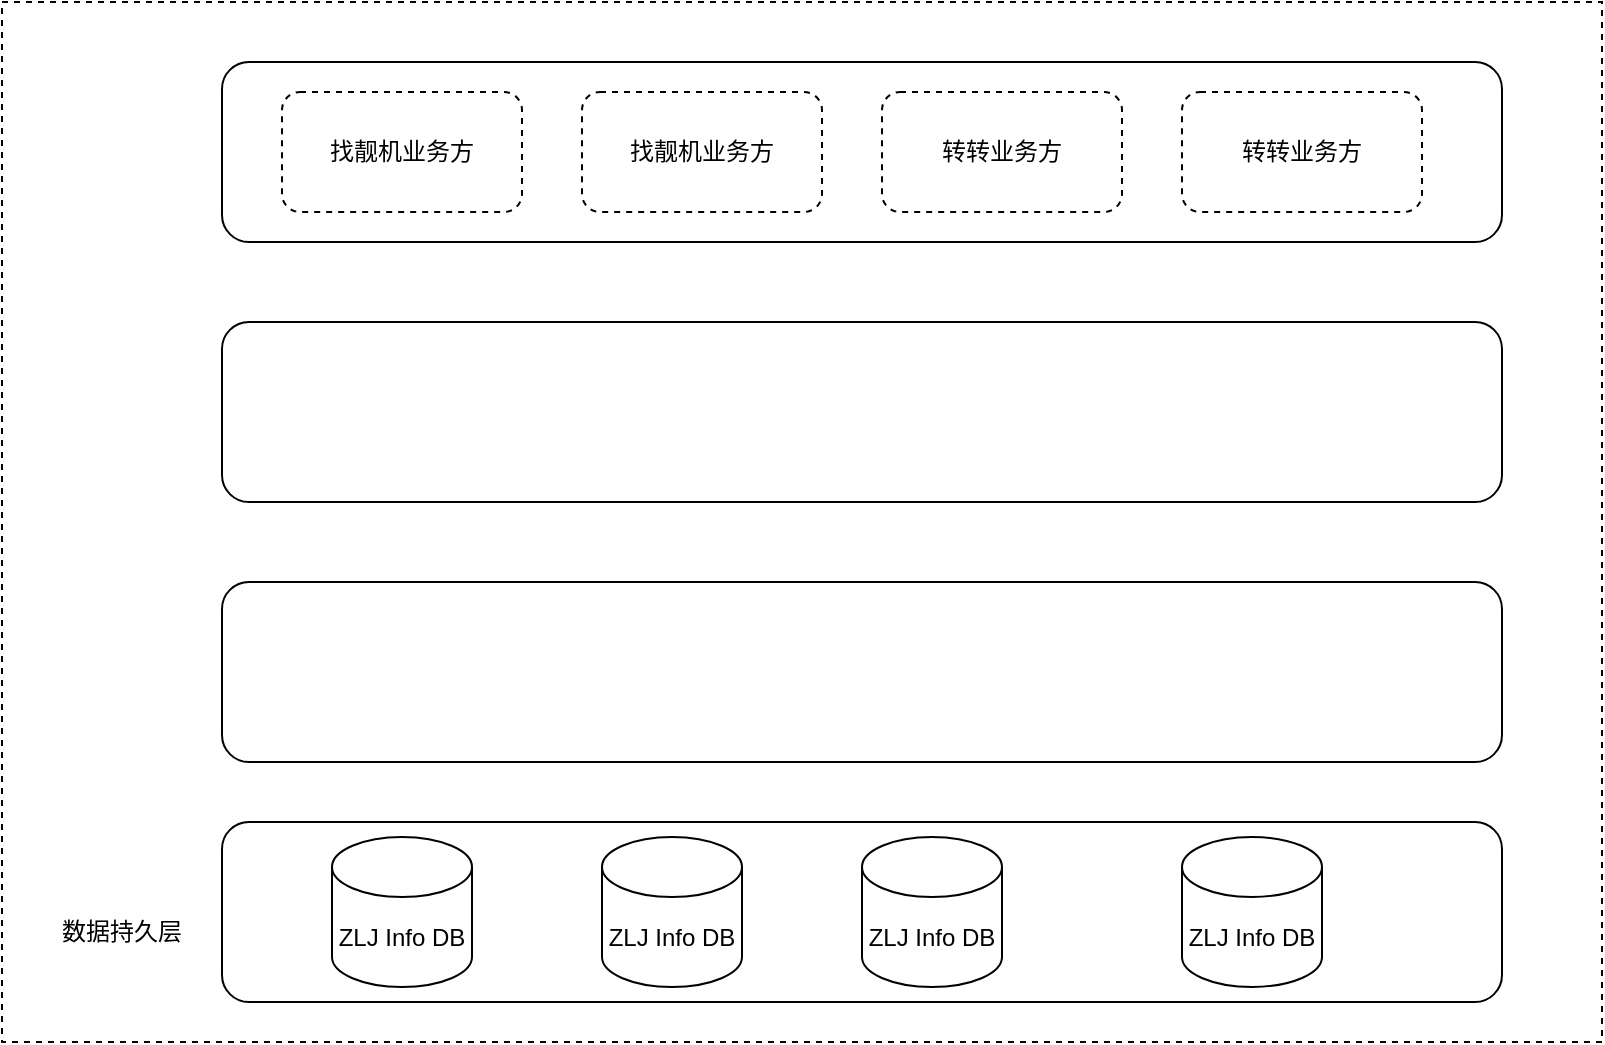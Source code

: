 <mxfile version="13.7.9" type="device"><diagram id="wnKsMkZzjP9jHiXL9Lox" name="第 1 页"><mxGraphModel dx="1106" dy="843" grid="1" gridSize="10" guides="1" tooltips="1" connect="1" arrows="1" fold="1" page="1" pageScale="1" pageWidth="827" pageHeight="1169" math="0" shadow="0"><root><mxCell id="0"/><mxCell id="1" parent="0"/><mxCell id="Uknx8olAqUowxOYwWet2-1" value="" style="rounded=0;whiteSpace=wrap;html=1;dashed=1;" vertex="1" parent="1"><mxGeometry x="10" y="120" width="800" height="520" as="geometry"/></mxCell><mxCell id="Uknx8olAqUowxOYwWet2-2" value="" style="rounded=1;whiteSpace=wrap;html=1;" vertex="1" parent="1"><mxGeometry x="120" y="150" width="640" height="90" as="geometry"/></mxCell><mxCell id="Uknx8olAqUowxOYwWet2-3" value="" style="rounded=1;whiteSpace=wrap;html=1;" vertex="1" parent="1"><mxGeometry x="120" y="280" width="640" height="90" as="geometry"/></mxCell><mxCell id="Uknx8olAqUowxOYwWet2-5" value="" style="rounded=1;whiteSpace=wrap;html=1;" vertex="1" parent="1"><mxGeometry x="120" y="410" width="640" height="90" as="geometry"/></mxCell><mxCell id="Uknx8olAqUowxOYwWet2-6" value="" style="rounded=1;whiteSpace=wrap;html=1;" vertex="1" parent="1"><mxGeometry x="120" y="530" width="640" height="90" as="geometry"/></mxCell><mxCell id="Uknx8olAqUowxOYwWet2-7" value="找靓机业务方" style="rounded=1;whiteSpace=wrap;html=1;dashed=1;" vertex="1" parent="1"><mxGeometry x="150" y="165" width="120" height="60" as="geometry"/></mxCell><mxCell id="Uknx8olAqUowxOYwWet2-8" value="数据持久层" style="text;html=1;strokeColor=none;fillColor=none;align=center;verticalAlign=middle;whiteSpace=wrap;rounded=0;dashed=1;" vertex="1" parent="1"><mxGeometry x="30" y="572" width="80" height="25" as="geometry"/></mxCell><mxCell id="Uknx8olAqUowxOYwWet2-9" value="找靓机业务方" style="rounded=1;whiteSpace=wrap;html=1;dashed=1;" vertex="1" parent="1"><mxGeometry x="300" y="165" width="120" height="60" as="geometry"/></mxCell><mxCell id="Uknx8olAqUowxOYwWet2-10" value="转转业务方" style="rounded=1;whiteSpace=wrap;html=1;dashed=1;" vertex="1" parent="1"><mxGeometry x="450" y="165" width="120" height="60" as="geometry"/></mxCell><mxCell id="Uknx8olAqUowxOYwWet2-11" value="转转业务方" style="rounded=1;whiteSpace=wrap;html=1;dashed=1;" vertex="1" parent="1"><mxGeometry x="600" y="165" width="120" height="60" as="geometry"/></mxCell><mxCell id="Uknx8olAqUowxOYwWet2-12" value="ZLJ Info DB" style="shape=cylinder3;whiteSpace=wrap;html=1;boundedLbl=1;backgroundOutline=1;size=15;" vertex="1" parent="1"><mxGeometry x="175" y="537.5" width="70" height="75" as="geometry"/></mxCell><mxCell id="Uknx8olAqUowxOYwWet2-16" value="ZLJ Info DB" style="shape=cylinder3;whiteSpace=wrap;html=1;boundedLbl=1;backgroundOutline=1;size=15;" vertex="1" parent="1"><mxGeometry x="310" y="537.5" width="70" height="75" as="geometry"/></mxCell><mxCell id="Uknx8olAqUowxOYwWet2-17" value="ZLJ Info DB" style="shape=cylinder3;whiteSpace=wrap;html=1;boundedLbl=1;backgroundOutline=1;size=15;" vertex="1" parent="1"><mxGeometry x="440" y="537.5" width="70" height="75" as="geometry"/></mxCell><mxCell id="Uknx8olAqUowxOYwWet2-18" value="ZLJ Info DB" style="shape=cylinder3;whiteSpace=wrap;html=1;boundedLbl=1;backgroundOutline=1;size=15;" vertex="1" parent="1"><mxGeometry x="600" y="537.5" width="70" height="75" as="geometry"/></mxCell></root></mxGraphModel></diagram></mxfile>